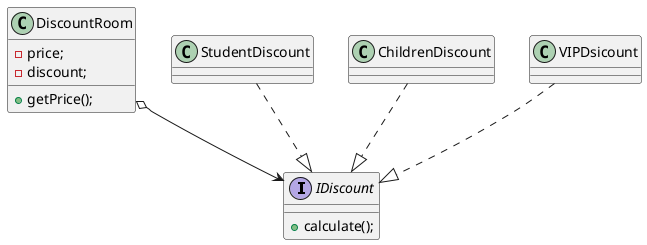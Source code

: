 @startuml

interface IDiscount{
    +calculate();
}

class DiscountRoom{
    -price;
    -discount;
    +getPrice();
}

StudentDiscount ..|> IDiscount
ChildrenDiscount ..|> IDiscount
VIPDsicount ..|> IDiscount
DiscountRoom o--> IDiscount

@enduml